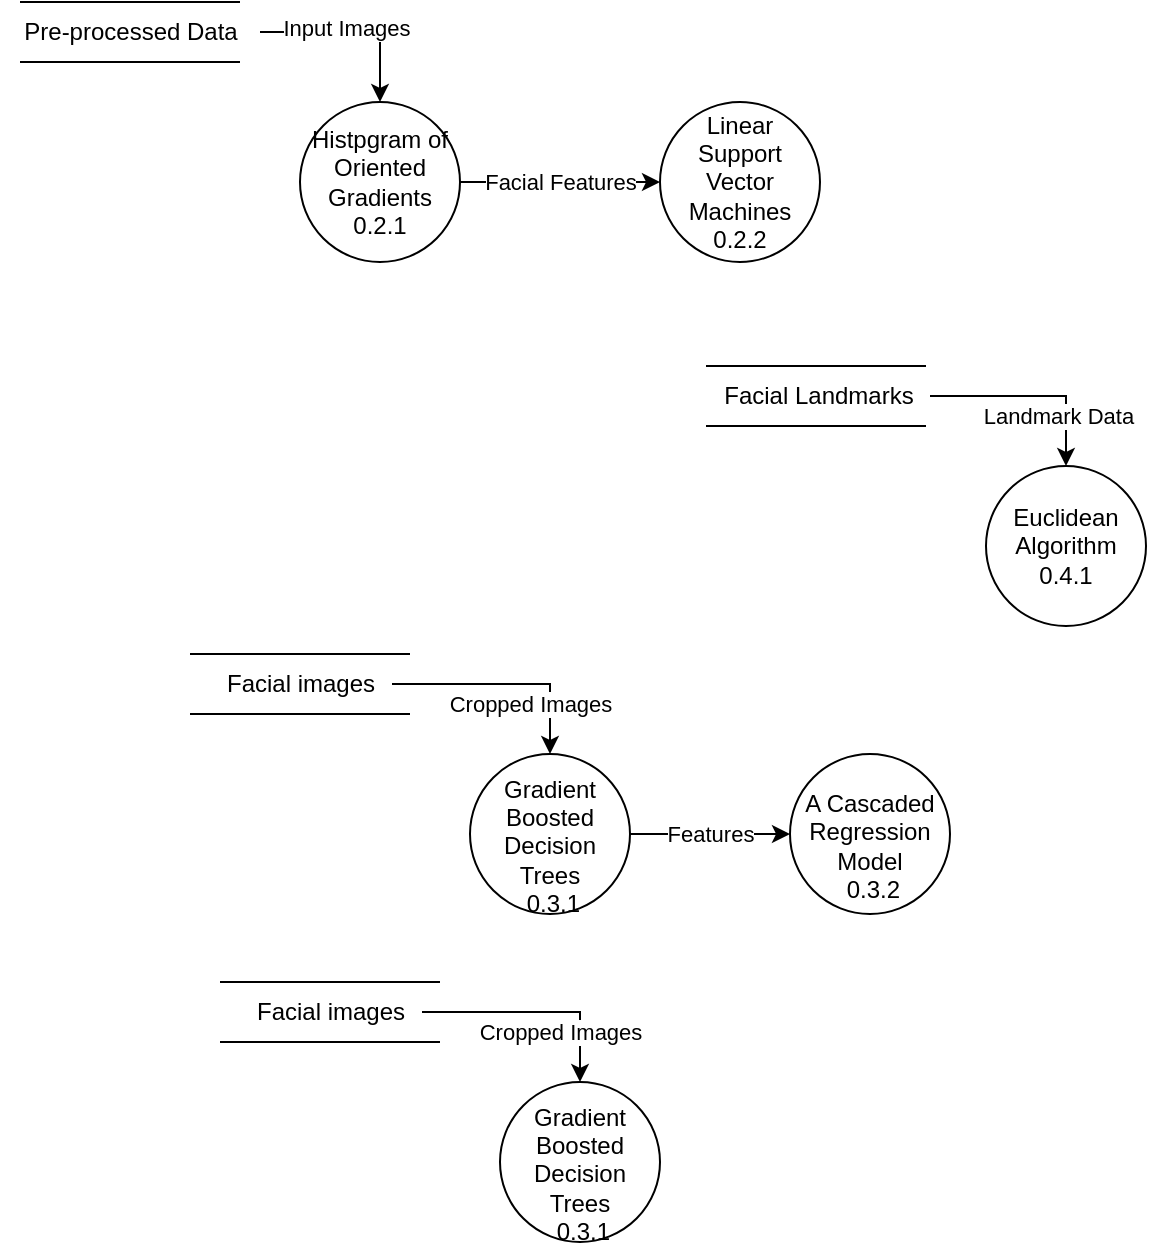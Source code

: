 <mxfile version="21.0.8" type="github">
  <diagram name="Page-1" id="Fe1sL8hSDDjLGrG8WN3V">
    <mxGraphModel dx="792" dy="597" grid="0" gridSize="10" guides="1" tooltips="1" connect="1" arrows="1" fold="1" page="1" pageScale="1" pageWidth="850" pageHeight="1100" math="0" shadow="0">
      <root>
        <mxCell id="0" />
        <mxCell id="1" parent="0" />
        <mxCell id="VW14tIE7hExinmx6P18e-1" value="Linear Support Vector Machines&lt;br&gt;0.2.2" style="ellipse;whiteSpace=wrap;html=1;aspect=fixed;" parent="1" vertex="1">
          <mxGeometry x="370" y="110" width="80" height="80" as="geometry" />
        </mxCell>
        <mxCell id="VW14tIE7hExinmx6P18e-9" value="Facial Features" style="edgeStyle=orthogonalEdgeStyle;rounded=0;orthogonalLoop=1;jettySize=auto;html=1;entryX=0;entryY=0.5;entryDx=0;entryDy=0;" parent="1" source="VW14tIE7hExinmx6P18e-2" target="VW14tIE7hExinmx6P18e-1" edge="1">
          <mxGeometry relative="1" as="geometry" />
        </mxCell>
        <mxCell id="VW14tIE7hExinmx6P18e-2" value="Histpgram of Oriented Gradients&lt;br&gt;0.2.1" style="ellipse;whiteSpace=wrap;html=1;aspect=fixed;" parent="1" vertex="1">
          <mxGeometry x="190" y="110" width="80" height="80" as="geometry" />
        </mxCell>
        <mxCell id="VW14tIE7hExinmx6P18e-4" value="" style="endArrow=none;html=1;rounded=0;" parent="1" edge="1">
          <mxGeometry width="50" height="50" relative="1" as="geometry">
            <mxPoint x="50" y="90" as="sourcePoint" />
            <mxPoint x="160" y="90" as="targetPoint" />
          </mxGeometry>
        </mxCell>
        <mxCell id="VW14tIE7hExinmx6P18e-6" value="" style="edgeStyle=orthogonalEdgeStyle;rounded=0;orthogonalLoop=1;jettySize=auto;html=1;" parent="1" source="VW14tIE7hExinmx6P18e-5" target="VW14tIE7hExinmx6P18e-2" edge="1">
          <mxGeometry relative="1" as="geometry" />
        </mxCell>
        <mxCell id="VW14tIE7hExinmx6P18e-8" value="Input Images" style="edgeLabel;html=1;align=center;verticalAlign=middle;resizable=0;points=[];" parent="VW14tIE7hExinmx6P18e-6" vertex="1" connectable="0">
          <mxGeometry x="-0.095" y="2" relative="1" as="geometry">
            <mxPoint as="offset" />
          </mxGeometry>
        </mxCell>
        <mxCell id="VW14tIE7hExinmx6P18e-5" value="Pre-processed Data" style="text;html=1;align=center;verticalAlign=middle;resizable=0;points=[];autosize=1;strokeColor=none;fillColor=none;" parent="1" vertex="1">
          <mxGeometry x="40" y="60" width="130" height="30" as="geometry" />
        </mxCell>
        <mxCell id="VW14tIE7hExinmx6P18e-7" value="" style="endArrow=none;html=1;rounded=0;" parent="1" edge="1">
          <mxGeometry width="50" height="50" relative="1" as="geometry">
            <mxPoint x="50" y="60" as="sourcePoint" />
            <mxPoint x="160" y="60" as="targetPoint" />
          </mxGeometry>
        </mxCell>
        <mxCell id="o5_b7mQKbbgYE1T6-sHt-4" value="Features" style="edgeStyle=orthogonalEdgeStyle;rounded=0;orthogonalLoop=1;jettySize=auto;html=1;" parent="1" source="VW14tIE7hExinmx6P18e-10" target="o5_b7mQKbbgYE1T6-sHt-3" edge="1">
          <mxGeometry relative="1" as="geometry" />
        </mxCell>
        <mxCell id="VW14tIE7hExinmx6P18e-10" value="&lt;p class=&quot;MsoNormal&quot;&gt;&lt;/p&gt;Gradient Boosted Decision Trees&lt;br&gt;&amp;nbsp;0.3.1" style="ellipse;whiteSpace=wrap;html=1;aspect=fixed;" parent="1" vertex="1">
          <mxGeometry x="275" y="436" width="80" height="80" as="geometry" />
        </mxCell>
        <mxCell id="VW14tIE7hExinmx6P18e-11" value="" style="endArrow=none;html=1;rounded=0;" parent="1" edge="1">
          <mxGeometry width="50" height="50" relative="1" as="geometry">
            <mxPoint x="135" y="416" as="sourcePoint" />
            <mxPoint x="245" y="416" as="targetPoint" />
          </mxGeometry>
        </mxCell>
        <mxCell id="VW14tIE7hExinmx6P18e-12" value="" style="edgeStyle=orthogonalEdgeStyle;rounded=0;orthogonalLoop=1;jettySize=auto;html=1;" parent="1" source="VW14tIE7hExinmx6P18e-14" target="VW14tIE7hExinmx6P18e-10" edge="1">
          <mxGeometry relative="1" as="geometry" />
        </mxCell>
        <mxCell id="VW14tIE7hExinmx6P18e-13" value="Cropped Images" style="edgeLabel;html=1;align=center;verticalAlign=middle;resizable=0;points=[];" parent="VW14tIE7hExinmx6P18e-12" vertex="1" connectable="0">
          <mxGeometry x="-0.095" y="2" relative="1" as="geometry">
            <mxPoint x="17" y="12" as="offset" />
          </mxGeometry>
        </mxCell>
        <mxCell id="VW14tIE7hExinmx6P18e-14" value="Facial images" style="text;html=1;align=center;verticalAlign=middle;resizable=0;points=[];autosize=1;strokeColor=none;fillColor=none;" parent="1" vertex="1">
          <mxGeometry x="144" y="388" width="92" height="26" as="geometry" />
        </mxCell>
        <mxCell id="VW14tIE7hExinmx6P18e-15" value="" style="endArrow=none;html=1;rounded=0;" parent="1" edge="1">
          <mxGeometry width="50" height="50" relative="1" as="geometry">
            <mxPoint x="135" y="386" as="sourcePoint" />
            <mxPoint x="245" y="386" as="targetPoint" />
          </mxGeometry>
        </mxCell>
        <mxCell id="VW14tIE7hExinmx6P18e-16" value="Euclidean Algorithm&lt;br&gt;0.4.1" style="ellipse;whiteSpace=wrap;html=1;aspect=fixed;" parent="1" vertex="1">
          <mxGeometry x="533" y="292" width="80" height="80" as="geometry" />
        </mxCell>
        <mxCell id="VW14tIE7hExinmx6P18e-17" value="" style="endArrow=none;html=1;rounded=0;" parent="1" edge="1">
          <mxGeometry width="50" height="50" relative="1" as="geometry">
            <mxPoint x="393" y="272" as="sourcePoint" />
            <mxPoint x="503" y="272" as="targetPoint" />
          </mxGeometry>
        </mxCell>
        <mxCell id="VW14tIE7hExinmx6P18e-18" value="" style="edgeStyle=orthogonalEdgeStyle;rounded=0;orthogonalLoop=1;jettySize=auto;html=1;" parent="1" source="VW14tIE7hExinmx6P18e-20" target="VW14tIE7hExinmx6P18e-16" edge="1">
          <mxGeometry relative="1" as="geometry" />
        </mxCell>
        <mxCell id="VW14tIE7hExinmx6P18e-19" value="Landmark Data" style="edgeLabel;html=1;align=center;verticalAlign=middle;resizable=0;points=[];" parent="VW14tIE7hExinmx6P18e-18" vertex="1" connectable="0">
          <mxGeometry x="-0.095" y="2" relative="1" as="geometry">
            <mxPoint x="17" y="12" as="offset" />
          </mxGeometry>
        </mxCell>
        <mxCell id="VW14tIE7hExinmx6P18e-20" value="Facial Landmarks" style="text;html=1;align=center;verticalAlign=middle;resizable=0;points=[];autosize=1;strokeColor=none;fillColor=none;" parent="1" vertex="1">
          <mxGeometry x="392" y="244" width="113" height="26" as="geometry" />
        </mxCell>
        <mxCell id="VW14tIE7hExinmx6P18e-21" value="" style="endArrow=none;html=1;rounded=0;" parent="1" edge="1">
          <mxGeometry width="50" height="50" relative="1" as="geometry">
            <mxPoint x="393" y="242" as="sourcePoint" />
            <mxPoint x="503" y="242" as="targetPoint" />
          </mxGeometry>
        </mxCell>
        <mxCell id="o5_b7mQKbbgYE1T6-sHt-3" value="&lt;p class=&quot;MsoNormal&quot;&gt;&lt;/p&gt;A Cascaded Regression Model&lt;br&gt;&amp;nbsp;0.3.2" style="ellipse;whiteSpace=wrap;html=1;aspect=fixed;" parent="1" vertex="1">
          <mxGeometry x="435" y="436" width="80" height="80" as="geometry" />
        </mxCell>
        <mxCell id="wxB1tlc2P3ey84ygTX0_-1" value="&lt;p class=&quot;MsoNormal&quot;&gt;&lt;/p&gt;Gradient Boosted Decision Trees&lt;br&gt;&amp;nbsp;0.3.1" style="ellipse;whiteSpace=wrap;html=1;aspect=fixed;" vertex="1" parent="1">
          <mxGeometry x="290" y="600" width="80" height="80" as="geometry" />
        </mxCell>
        <mxCell id="wxB1tlc2P3ey84ygTX0_-2" value="" style="endArrow=none;html=1;rounded=0;" edge="1" parent="1">
          <mxGeometry width="50" height="50" relative="1" as="geometry">
            <mxPoint x="150" y="580" as="sourcePoint" />
            <mxPoint x="260" y="580" as="targetPoint" />
          </mxGeometry>
        </mxCell>
        <mxCell id="wxB1tlc2P3ey84ygTX0_-3" value="" style="edgeStyle=orthogonalEdgeStyle;rounded=0;orthogonalLoop=1;jettySize=auto;html=1;" edge="1" parent="1" source="wxB1tlc2P3ey84ygTX0_-5" target="wxB1tlc2P3ey84ygTX0_-1">
          <mxGeometry relative="1" as="geometry" />
        </mxCell>
        <mxCell id="wxB1tlc2P3ey84ygTX0_-4" value="Cropped Images" style="edgeLabel;html=1;align=center;verticalAlign=middle;resizable=0;points=[];" vertex="1" connectable="0" parent="wxB1tlc2P3ey84ygTX0_-3">
          <mxGeometry x="-0.095" y="2" relative="1" as="geometry">
            <mxPoint x="17" y="12" as="offset" />
          </mxGeometry>
        </mxCell>
        <mxCell id="wxB1tlc2P3ey84ygTX0_-5" value="Facial images" style="text;html=1;align=center;verticalAlign=middle;resizable=0;points=[];autosize=1;strokeColor=none;fillColor=none;" vertex="1" parent="1">
          <mxGeometry x="159" y="552" width="92" height="26" as="geometry" />
        </mxCell>
        <mxCell id="wxB1tlc2P3ey84ygTX0_-6" value="" style="endArrow=none;html=1;rounded=0;" edge="1" parent="1">
          <mxGeometry width="50" height="50" relative="1" as="geometry">
            <mxPoint x="150" y="550" as="sourcePoint" />
            <mxPoint x="260" y="550" as="targetPoint" />
          </mxGeometry>
        </mxCell>
      </root>
    </mxGraphModel>
  </diagram>
</mxfile>
